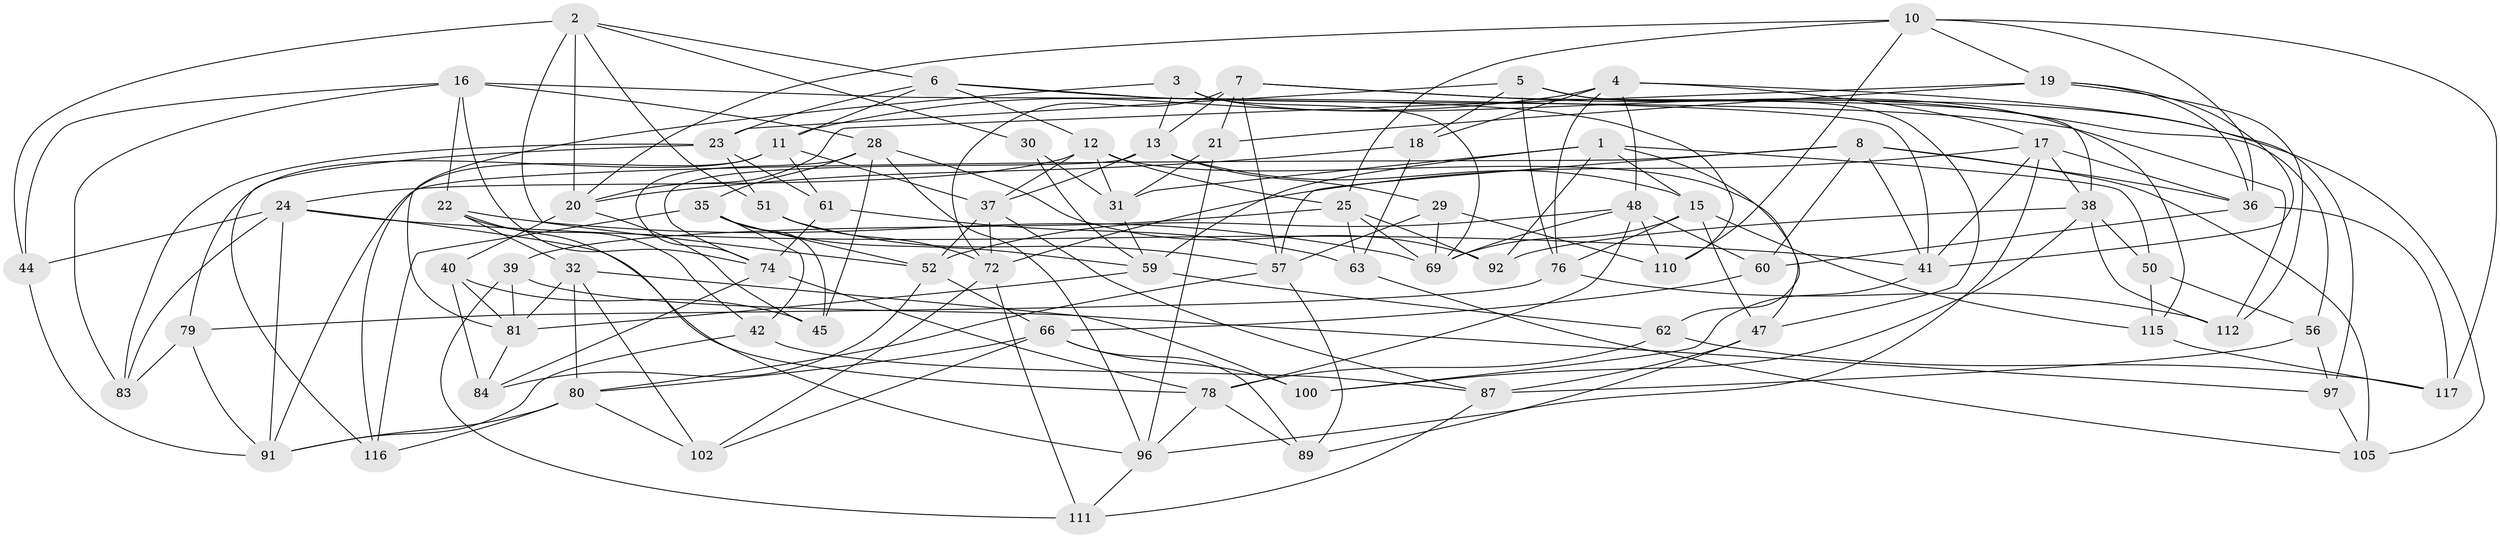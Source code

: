 // Generated by graph-tools (version 1.1) at 2025/24/03/03/25 07:24:26]
// undirected, 76 vertices, 192 edges
graph export_dot {
graph [start="1"]
  node [color=gray90,style=filled];
  1 [super="+67"];
  2 [super="+55"];
  3;
  4 [super="+34"];
  5 [super="+9"];
  6 [super="+82"];
  7 [super="+106"];
  8 [super="+26"];
  10 [super="+46"];
  11 [super="+77"];
  12 [super="+14"];
  13 [super="+103"];
  15 [super="+53"];
  16 [super="+33"];
  17 [super="+49"];
  18;
  19 [super="+27"];
  20 [super="+120"];
  21;
  22 [super="+101"];
  23 [super="+93"];
  24 [super="+73"];
  25 [super="+43"];
  28 [super="+94"];
  29;
  30;
  31 [super="+65"];
  32 [super="+54"];
  35 [super="+58"];
  36 [super="+109"];
  37 [super="+99"];
  38 [super="+75"];
  39;
  40;
  41 [super="+104"];
  42;
  44;
  45;
  47 [super="+90"];
  48 [super="+68"];
  50;
  51;
  52 [super="+64"];
  56;
  57 [super="+71"];
  59 [super="+70"];
  60;
  61;
  62;
  63;
  66 [super="+86"];
  69 [super="+118"];
  72 [super="+95"];
  74 [super="+107"];
  76 [super="+119"];
  78 [super="+85"];
  79;
  80 [super="+98"];
  81 [super="+88"];
  83;
  84;
  87 [super="+114"];
  89;
  91 [super="+108"];
  92;
  96 [super="+113"];
  97;
  100;
  102;
  105;
  110;
  111;
  112;
  115;
  116;
  117;
  1 -- 50;
  1 -- 62;
  1 -- 59;
  1 -- 92;
  1 -- 31;
  1 -- 15;
  2 -- 30;
  2 -- 6;
  2 -- 51;
  2 -- 44;
  2 -- 20;
  2 -- 52;
  3 -- 13;
  3 -- 115;
  3 -- 69;
  3 -- 81;
  4 -- 76;
  4 -- 97;
  4 -- 18;
  4 -- 11;
  4 -- 17;
  4 -- 48;
  5 -- 76 [weight=2];
  5 -- 23;
  5 -- 38;
  5 -- 18;
  5 -- 47;
  6 -- 110;
  6 -- 112;
  6 -- 11;
  6 -- 23;
  6 -- 12;
  7 -- 72;
  7 -- 13;
  7 -- 105;
  7 -- 56;
  7 -- 21;
  7 -- 57;
  8 -- 41;
  8 -- 91;
  8 -- 105;
  8 -- 60;
  8 -- 57;
  8 -- 36;
  10 -- 36;
  10 -- 25;
  10 -- 20;
  10 -- 19;
  10 -- 117;
  10 -- 110;
  11 -- 116;
  11 -- 61;
  11 -- 79;
  11 -- 37;
  12 -- 47;
  12 -- 24;
  12 -- 37;
  12 -- 25;
  12 -- 31;
  13 -- 15;
  13 -- 74;
  13 -- 29;
  13 -- 37;
  15 -- 47;
  15 -- 76;
  15 -- 115;
  15 -- 69;
  16 -- 44;
  16 -- 74;
  16 -- 22;
  16 -- 41;
  16 -- 83;
  16 -- 28;
  17 -- 41;
  17 -- 38;
  17 -- 96;
  17 -- 72;
  17 -- 36;
  18 -- 63;
  18 -- 20;
  19 -- 112;
  19 -- 21;
  19 -- 41;
  19 -- 20;
  19 -- 36;
  20 -- 40;
  20 -- 45;
  21 -- 96;
  21 -- 31;
  22 -- 42;
  22 -- 96;
  22 -- 32 [weight=2];
  22 -- 69;
  23 -- 116;
  23 -- 83;
  23 -- 51;
  23 -- 61;
  24 -- 83;
  24 -- 41;
  24 -- 44;
  24 -- 91;
  24 -- 78;
  25 -- 92;
  25 -- 69;
  25 -- 63;
  25 -- 39;
  28 -- 92;
  28 -- 45;
  28 -- 96;
  28 -- 74;
  28 -- 35;
  29 -- 69;
  29 -- 110;
  29 -- 57;
  30 -- 31 [weight=2];
  30 -- 59;
  31 -- 59;
  32 -- 100;
  32 -- 80;
  32 -- 102;
  32 -- 81;
  35 -- 45;
  35 -- 116;
  35 -- 59;
  35 -- 42;
  35 -- 52;
  36 -- 60;
  36 -- 117;
  37 -- 87;
  37 -- 72;
  37 -- 52;
  38 -- 92;
  38 -- 112;
  38 -- 50;
  38 -- 100;
  39 -- 111;
  39 -- 81;
  39 -- 97;
  40 -- 84;
  40 -- 45;
  40 -- 81;
  41 -- 100;
  42 -- 91;
  42 -- 87;
  44 -- 91;
  47 -- 89;
  47 -- 87 [weight=2];
  48 -- 110;
  48 -- 60;
  48 -- 78;
  48 -- 69;
  48 -- 52;
  50 -- 56;
  50 -- 115;
  51 -- 57;
  51 -- 72;
  52 -- 84;
  52 -- 66;
  56 -- 97;
  56 -- 87;
  57 -- 80;
  57 -- 89;
  59 -- 62;
  59 -- 81;
  60 -- 66;
  61 -- 63;
  61 -- 74;
  62 -- 78;
  62 -- 117;
  63 -- 105;
  66 -- 102;
  66 -- 100;
  66 -- 89;
  66 -- 80;
  72 -- 102;
  72 -- 111;
  74 -- 84;
  74 -- 78;
  76 -- 112;
  76 -- 79;
  78 -- 89;
  78 -- 96;
  79 -- 83;
  79 -- 91;
  80 -- 116;
  80 -- 91;
  80 -- 102;
  81 -- 84;
  87 -- 111;
  96 -- 111;
  97 -- 105;
  115 -- 117;
}
